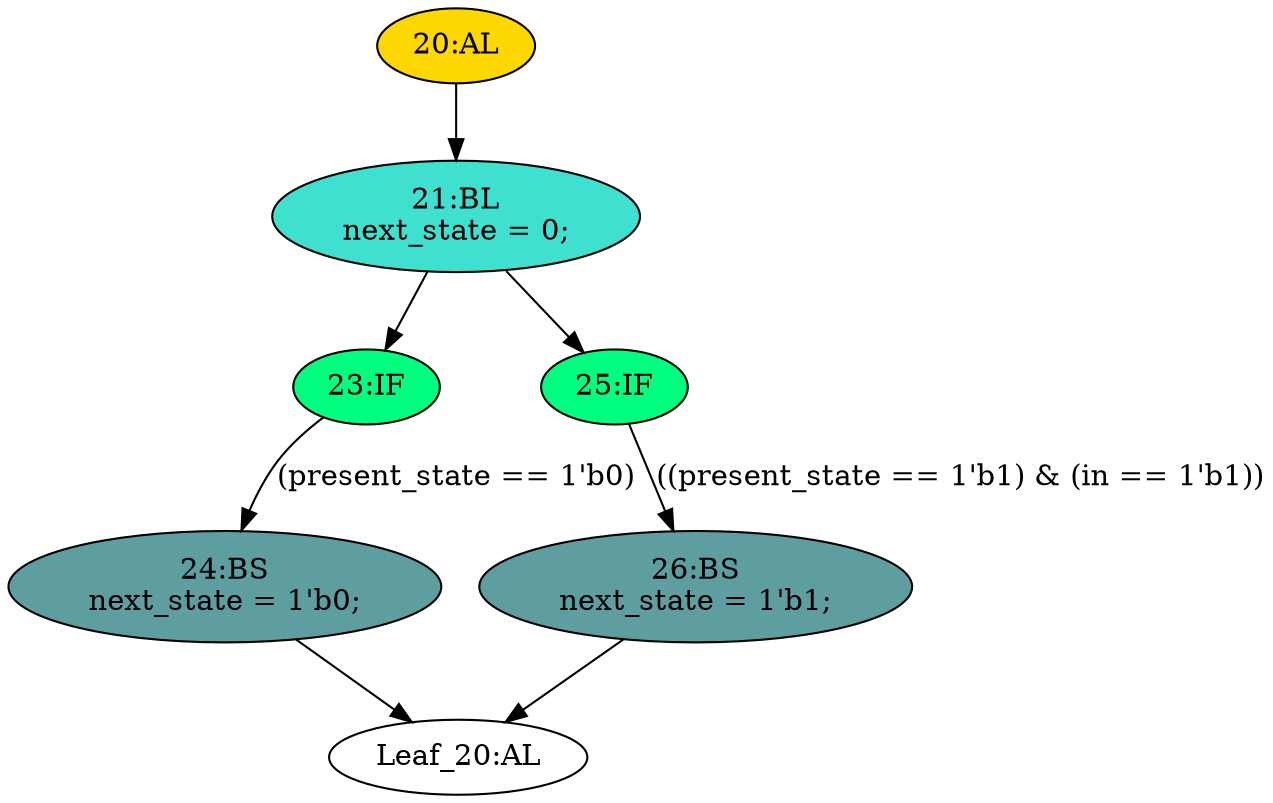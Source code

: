 strict digraph "" {
	node [label="\N"];
	"23:IF"	[ast="<pyverilog.vparser.ast.IfStatement object at 0x7fdceef6e210>",
		fillcolor=springgreen,
		label="23:IF",
		statements="[]",
		style=filled,
		typ=IfStatement];
	"24:BS"	[ast="<pyverilog.vparser.ast.BlockingSubstitution object at 0x7fdceef6e2d0>",
		fillcolor=cadetblue,
		label="24:BS
next_state = 1'b0;",
		statements="[<pyverilog.vparser.ast.BlockingSubstitution object at 0x7fdceef6e2d0>]",
		style=filled,
		typ=BlockingSubstitution];
	"23:IF" -> "24:BS"	[cond="['present_state']",
		label="(present_state == 1'b0)",
		lineno=23];
	"20:AL"	[ast="<pyverilog.vparser.ast.Always object at 0x7fdceef6e590>",
		clk_sens=False,
		fillcolor=gold,
		label="20:AL",
		sens="['present_state', 'in']",
		statements="[]",
		style=filled,
		typ=Always,
		use_var="['present_state', 'in']"];
	"21:BL"	[ast="<pyverilog.vparser.ast.Block object at 0x7fdceef6e750>",
		fillcolor=turquoise,
		label="21:BL
next_state = 0;",
		statements="[<pyverilog.vparser.ast.BlockingSubstitution object at 0x7fdceef6e790>]",
		style=filled,
		typ=Block];
	"20:AL" -> "21:BL"	[cond="[]",
		lineno=None];
	"21:BL" -> "23:IF"	[cond="[]",
		lineno=None];
	"25:IF"	[ast="<pyverilog.vparser.ast.IfStatement object at 0x7fdceef6e8d0>",
		fillcolor=springgreen,
		label="25:IF",
		statements="[]",
		style=filled,
		typ=IfStatement];
	"21:BL" -> "25:IF"	[cond="[]",
		lineno=None];
	"26:BS"	[ast="<pyverilog.vparser.ast.BlockingSubstitution object at 0x7fdceef6e910>",
		fillcolor=cadetblue,
		label="26:BS
next_state = 1'b1;",
		statements="[<pyverilog.vparser.ast.BlockingSubstitution object at 0x7fdceef6e910>]",
		style=filled,
		typ=BlockingSubstitution];
	"Leaf_20:AL"	[def_var="['next_state']",
		label="Leaf_20:AL"];
	"26:BS" -> "Leaf_20:AL"	[cond="[]",
		lineno=None];
	"25:IF" -> "26:BS"	[cond="['present_state', 'in']",
		label="((present_state == 1'b1) & (in == 1'b1))",
		lineno=25];
	"24:BS" -> "Leaf_20:AL"	[cond="[]",
		lineno=None];
}
